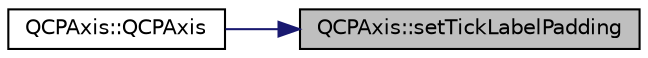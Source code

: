 digraph "QCPAxis::setTickLabelPadding"
{
 // LATEX_PDF_SIZE
  edge [fontname="Helvetica",fontsize="10",labelfontname="Helvetica",labelfontsize="10"];
  node [fontname="Helvetica",fontsize="10",shape=record];
  rankdir="RL";
  Node1 [label="QCPAxis::setTickLabelPadding",height=0.2,width=0.4,color="black", fillcolor="grey75", style="filled", fontcolor="black",tooltip=" "];
  Node1 -> Node2 [dir="back",color="midnightblue",fontsize="10",style="solid",fontname="Helvetica"];
  Node2 [label="QCPAxis::QCPAxis",height=0.2,width=0.4,color="black", fillcolor="white", style="filled",URL="$classQCPAxis.html#ac62c042968bae0e6d474fcfc57c9b71f",tooltip=" "];
}
